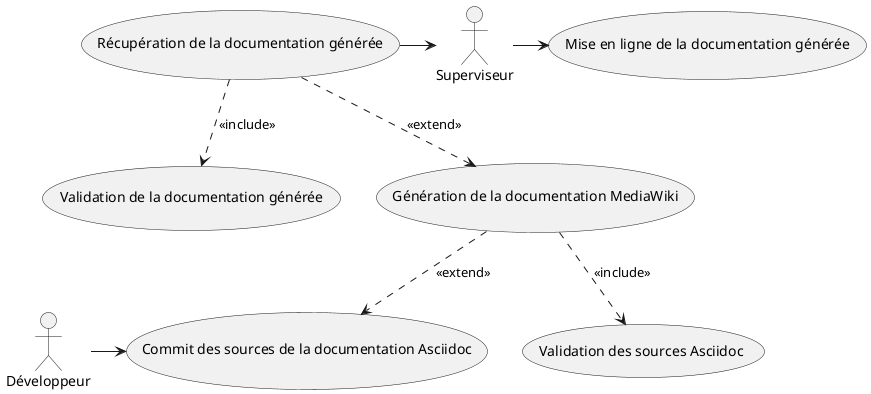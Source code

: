 '-----------------------------------
' PTUT 2014-2015
'-----------------------------------
@startuml
'-----------------------------------

Actor Développeur as codeur
Actor Superviseur as JMB

(Validation de la documentation générée) as (valider)
(Commit des sources de la documentation Asciidoc) as (commiter)
(Validation des sources Asciidoc) as (tester)
(Génération de la documentation MediaWiki) as (generer)
(Récupération de la documentation générée) as (recuperer)
(Mise en ligne de la documentation générée) as (deployer)

codeur -> commiter
generer ..> tester: <<include>>
generer ..> commiter: <<extend>>
recuperer ..> valider: <<include>>
recuperer ..> generer: <<extend>>
recuperer -> JMB
JMB -> deployer

'-----------------------------------
@enduml
'-----------------------------------


